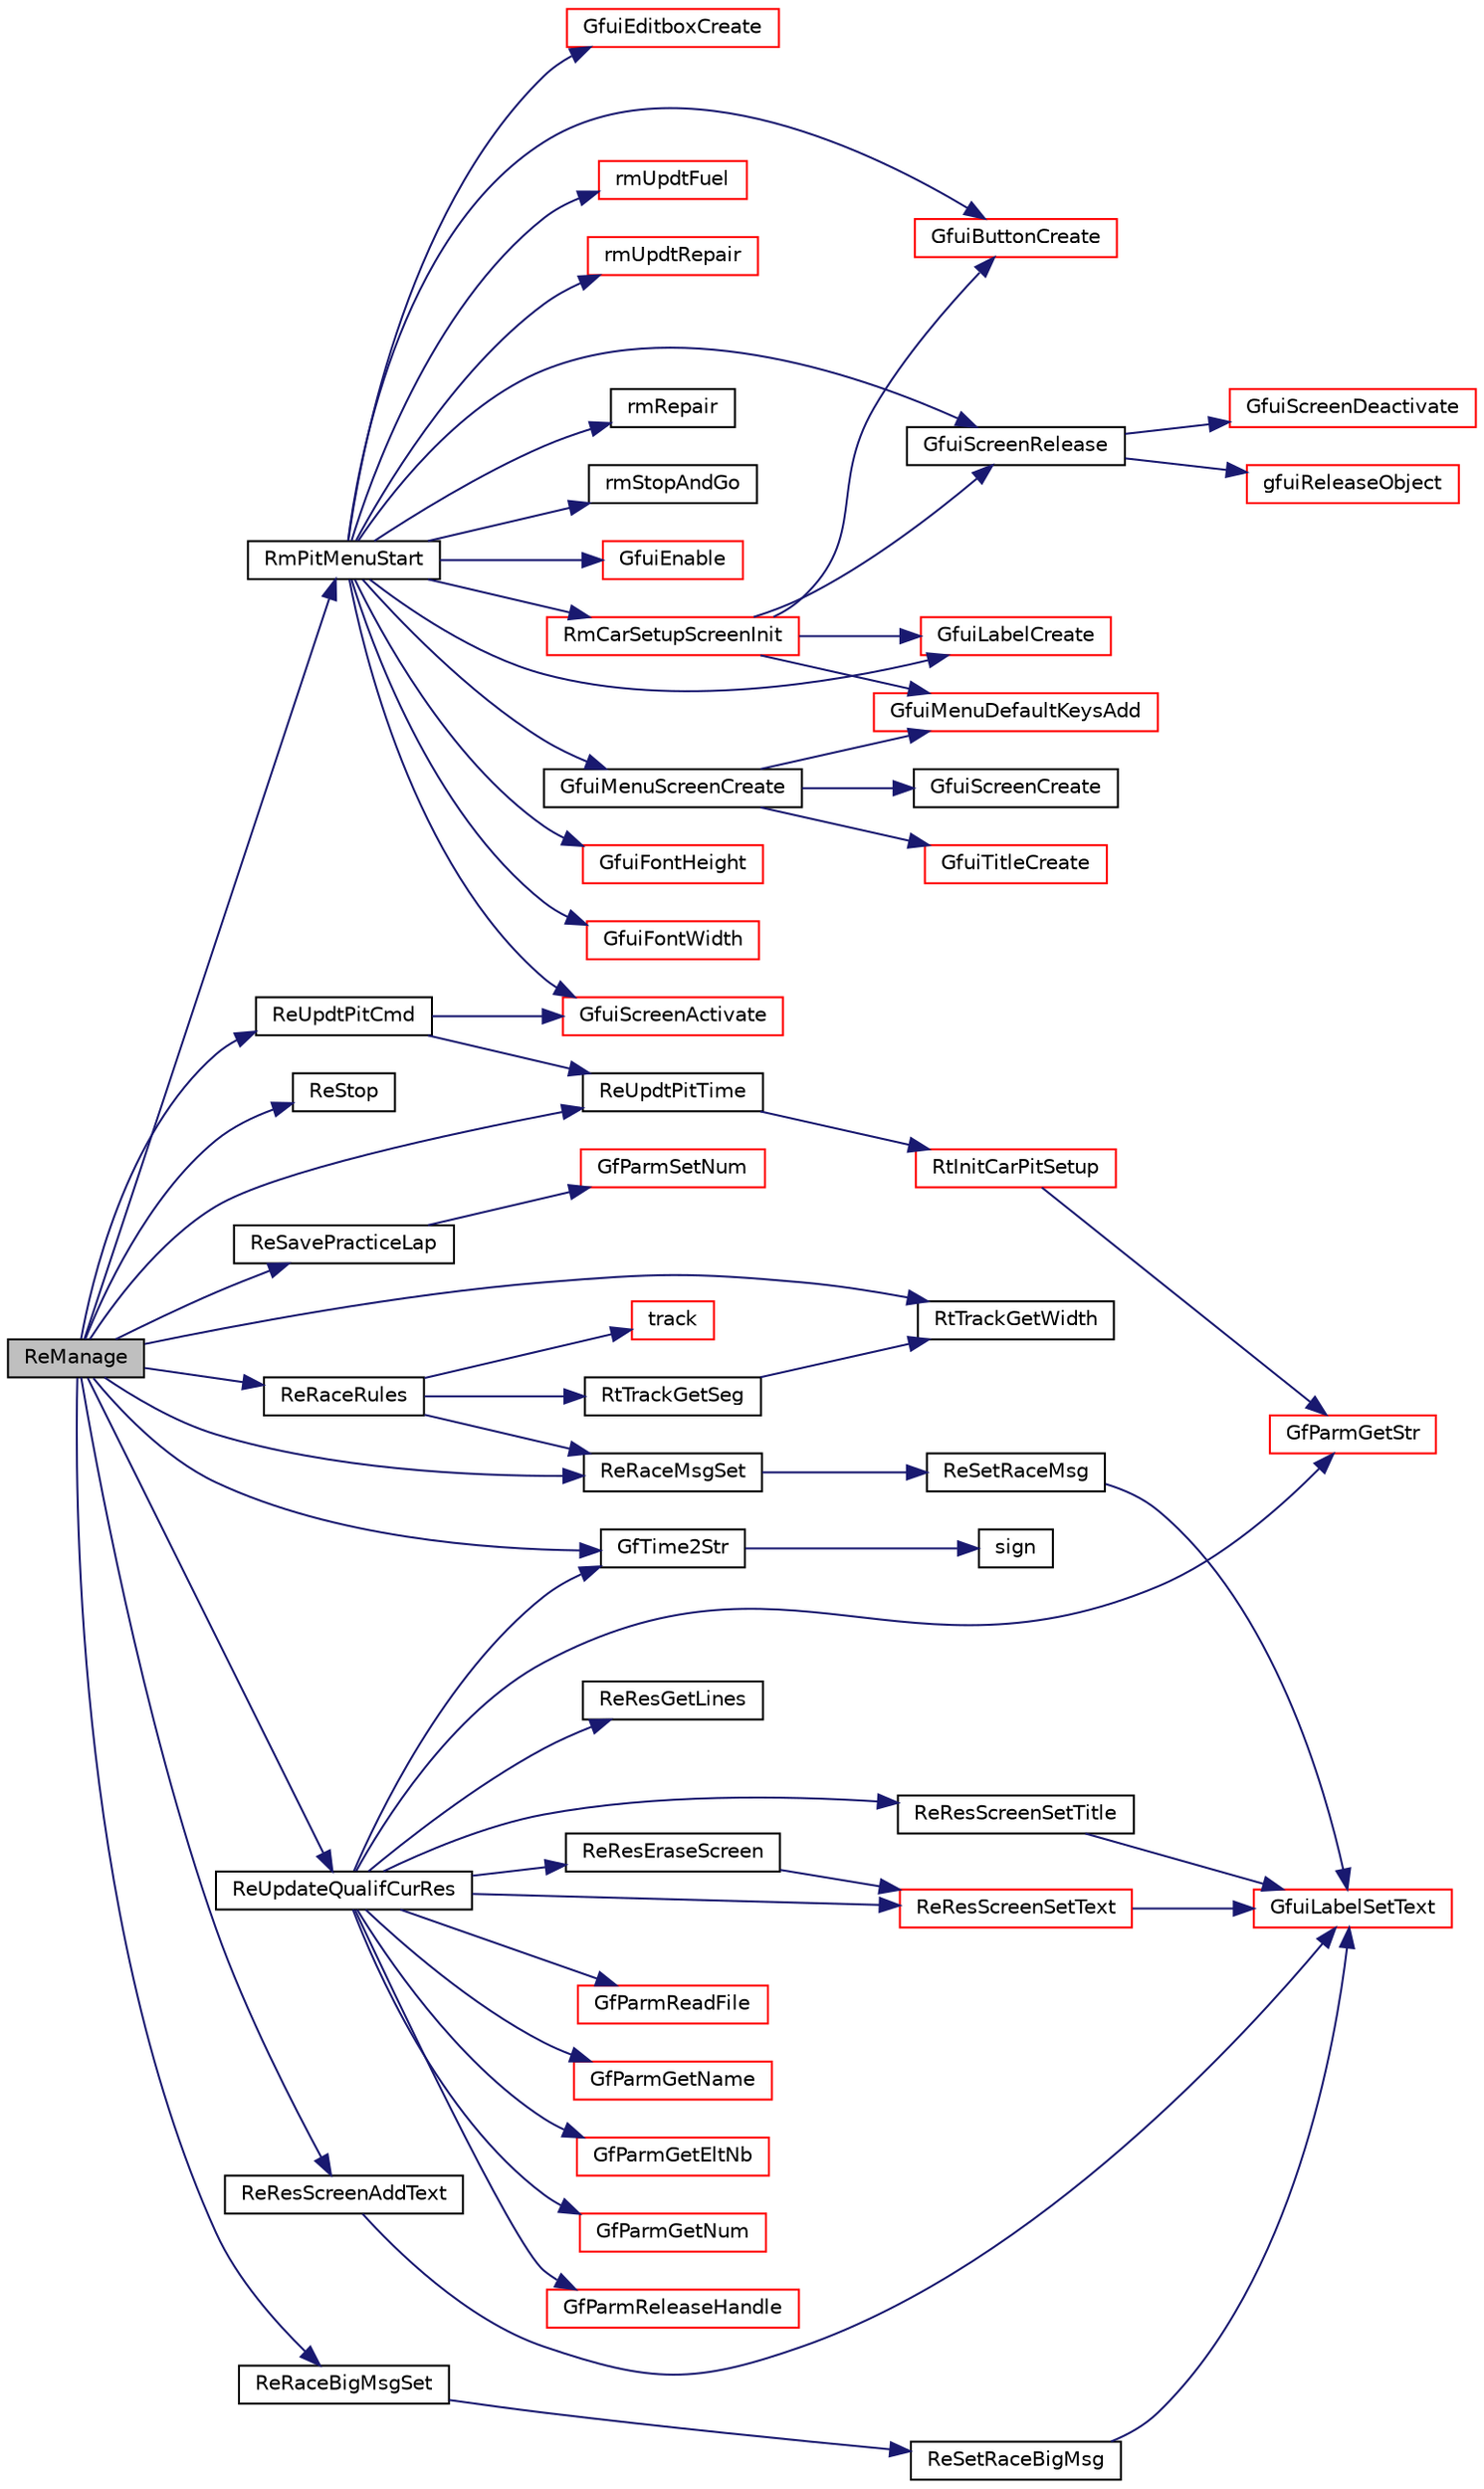 digraph "ReManage"
{
  edge [fontname="Helvetica",fontsize="10",labelfontname="Helvetica",labelfontsize="10"];
  node [fontname="Helvetica",fontsize="10",shape=record];
  rankdir="LR";
  Node1 [label="ReManage",height=0.2,width=0.4,color="black", fillcolor="grey75", style="filled", fontcolor="black"];
  Node1 -> Node2 [color="midnightblue",fontsize="10",style="solid",fontname="Helvetica"];
  Node2 [label="ReRaceMsgSet",height=0.2,width=0.4,color="black", fillcolor="white", style="filled",URL="$raceengine_8cpp.html#ab48ea94cf14c0384514c98e8666fd816"];
  Node2 -> Node3 [color="midnightblue",fontsize="10",style="solid",fontname="Helvetica"];
  Node3 [label="ReSetRaceMsg",height=0.2,width=0.4,color="black", fillcolor="white", style="filled",URL="$racegl_8cpp.html#aad980a0020557897bdf40cc877c8186b"];
  Node3 -> Node4 [color="midnightblue",fontsize="10",style="solid",fontname="Helvetica"];
  Node4 [label="GfuiLabelSetText",height=0.2,width=0.4,color="red", fillcolor="white", style="filled",URL="$group__gui.html#ga14f9a31e80f932a65f5bee3dec5a74af",tooltip="Change the text of a label. "];
  Node1 -> Node5 [color="midnightblue",fontsize="10",style="solid",fontname="Helvetica"];
  Node5 [label="RtTrackGetWidth",height=0.2,width=0.4,color="black", fillcolor="white", style="filled",URL="$group__tracktools.html#gaad9f106cbe7a2cca8e5e12976540f256",tooltip="Get the track width at the specified point. "];
  Node1 -> Node6 [color="midnightblue",fontsize="10",style="solid",fontname="Helvetica"];
  Node6 [label="ReStop",height=0.2,width=0.4,color="black", fillcolor="white", style="filled",URL="$raceengine_8cpp.html#ace58129caa6b6ea9b7c13e4b89135725"];
  Node1 -> Node7 [color="midnightblue",fontsize="10",style="solid",fontname="Helvetica"];
  Node7 [label="RmPitMenuStart",height=0.2,width=0.4,color="black", fillcolor="white", style="filled",URL="$group__racemantools.html#ga8c0feb024395d39840a78505890dbfff",tooltip="Pit menu. "];
  Node7 -> Node8 [color="midnightblue",fontsize="10",style="solid",fontname="Helvetica"];
  Node8 [label="GfuiScreenRelease",height=0.2,width=0.4,color="black", fillcolor="white", style="filled",URL="$group__gui.html#ga188b33e2755fc6c39199f60dd60cc6d5",tooltip="Release the given screen. "];
  Node8 -> Node9 [color="midnightblue",fontsize="10",style="solid",fontname="Helvetica"];
  Node9 [label="GfuiScreenDeactivate",height=0.2,width=0.4,color="red", fillcolor="white", style="filled",URL="$group__gui.html#gafcf1d3bd5cbc4b7b001fb1f35d3e1f83",tooltip="Deactivate the current screen. "];
  Node8 -> Node10 [color="midnightblue",fontsize="10",style="solid",fontname="Helvetica"];
  Node10 [label="gfuiReleaseObject",height=0.2,width=0.4,color="red", fillcolor="white", style="filled",URL="$gui_8h.html#a88978272c8b0faee3f8b2dd3ab4e707d"];
  Node7 -> Node11 [color="midnightblue",fontsize="10",style="solid",fontname="Helvetica"];
  Node11 [label="GfuiMenuScreenCreate",height=0.2,width=0.4,color="black", fillcolor="white", style="filled",URL="$group__gui.html#gab70812f22cff93bb3755501e56ded3a2",tooltip="Create a new menu screen. "];
  Node11 -> Node12 [color="midnightblue",fontsize="10",style="solid",fontname="Helvetica"];
  Node12 [label="GfuiScreenCreate",height=0.2,width=0.4,color="black", fillcolor="white", style="filled",URL="$group__gui.html#ga65a0c4e01e1517c7c6b0bd5adfcbb28b",tooltip="Create a new screen. "];
  Node11 -> Node13 [color="midnightblue",fontsize="10",style="solid",fontname="Helvetica"];
  Node13 [label="GfuiTitleCreate",height=0.2,width=0.4,color="red", fillcolor="white", style="filled",URL="$group__gui.html#ga2175b7439c4af8f85305dd64b5ebc7a9",tooltip="Add a Title to the screen. "];
  Node11 -> Node14 [color="midnightblue",fontsize="10",style="solid",fontname="Helvetica"];
  Node14 [label="GfuiMenuDefaultKeysAdd",height=0.2,width=0.4,color="red", fillcolor="white", style="filled",URL="$group__gui.html#ga1356d8b4565581dfac02dc43c4cba824",tooltip="Add the default menu keyboard callback to a screen. "];
  Node7 -> Node15 [color="midnightblue",fontsize="10",style="solid",fontname="Helvetica"];
  Node15 [label="GfuiLabelCreate",height=0.2,width=0.4,color="red", fillcolor="white", style="filled",URL="$group__gui.html#gab4145615769d37f74eb733b58f5345ee",tooltip="Add a label to a screen. "];
  Node7 -> Node16 [color="midnightblue",fontsize="10",style="solid",fontname="Helvetica"];
  Node16 [label="GfuiFontHeight",height=0.2,width=0.4,color="red", fillcolor="white", style="filled",URL="$guiobject_8cpp.html#a16c9a8131f2fa3e3ccabac1965c8666a"];
  Node7 -> Node17 [color="midnightblue",fontsize="10",style="solid",fontname="Helvetica"];
  Node17 [label="GfuiFontWidth",height=0.2,width=0.4,color="red", fillcolor="white", style="filled",URL="$guiobject_8cpp.html#a2ed095a2e38690deeb352913bac1024f"];
  Node7 -> Node18 [color="midnightblue",fontsize="10",style="solid",fontname="Helvetica"];
  Node18 [label="GfuiEditboxCreate",height=0.2,width=0.4,color="red", fillcolor="white", style="filled",URL="$group__gui.html#gaa9f8ff59f63c4c4959b20e60b3a01eb2",tooltip="Add a editbox to a screen. "];
  Node7 -> Node19 [color="midnightblue",fontsize="10",style="solid",fontname="Helvetica"];
  Node19 [label="rmUpdtFuel",height=0.2,width=0.4,color="red", fillcolor="white", style="filled",URL="$pitmenu_8cpp.html#affaae0f7647d911c25cc8dc0a6251243"];
  Node7 -> Node20 [color="midnightblue",fontsize="10",style="solid",fontname="Helvetica"];
  Node20 [label="rmUpdtRepair",height=0.2,width=0.4,color="red", fillcolor="white", style="filled",URL="$pitmenu_8cpp.html#ae889417d18ccbbe79d7b4353bf21d5ef"];
  Node7 -> Node21 [color="midnightblue",fontsize="10",style="solid",fontname="Helvetica"];
  Node21 [label="GfuiButtonCreate",height=0.2,width=0.4,color="red", fillcolor="white", style="filled",URL="$group__gui.html#ga48acf689c531b99051db5328023539fd",tooltip="Add a button to a screen. "];
  Node7 -> Node22 [color="midnightblue",fontsize="10",style="solid",fontname="Helvetica"];
  Node22 [label="rmRepair",height=0.2,width=0.4,color="black", fillcolor="white", style="filled",URL="$pitmenu_8cpp.html#a9c891df006360760600c5c9c0b289aaf"];
  Node7 -> Node23 [color="midnightblue",fontsize="10",style="solid",fontname="Helvetica"];
  Node23 [label="rmStopAndGo",height=0.2,width=0.4,color="black", fillcolor="white", style="filled",URL="$pitmenu_8cpp.html#a5240dfe365a4473dfdb5bfd2aadbc761"];
  Node7 -> Node24 [color="midnightblue",fontsize="10",style="solid",fontname="Helvetica"];
  Node24 [label="GfuiEnable",height=0.2,width=0.4,color="red", fillcolor="white", style="filled",URL="$group__gui.html#ga6e8e6932b5103bfa548539fc62cf7228",tooltip="Enable / Disable an object. "];
  Node7 -> Node25 [color="midnightblue",fontsize="10",style="solid",fontname="Helvetica"];
  Node25 [label="RmCarSetupScreenInit",height=0.2,width=0.4,color="red", fillcolor="white", style="filled",URL="$group__racemantools.html#gaf580553865926047292fa8da7cbaf50e",tooltip="Display car setup screen, for loading, saving and changing car setups. "];
  Node25 -> Node8 [color="midnightblue",fontsize="10",style="solid",fontname="Helvetica"];
  Node25 -> Node15 [color="midnightblue",fontsize="10",style="solid",fontname="Helvetica"];
  Node25 -> Node14 [color="midnightblue",fontsize="10",style="solid",fontname="Helvetica"];
  Node25 -> Node21 [color="midnightblue",fontsize="10",style="solid",fontname="Helvetica"];
  Node7 -> Node26 [color="midnightblue",fontsize="10",style="solid",fontname="Helvetica"];
  Node26 [label="GfuiScreenActivate",height=0.2,width=0.4,color="red", fillcolor="white", style="filled",URL="$group__gui.html#gadbbca757848adfdf2719c4678e30a0a2",tooltip="Activate a screen and make it current. "];
  Node1 -> Node27 [color="midnightblue",fontsize="10",style="solid",fontname="Helvetica"];
  Node27 [label="ReUpdtPitCmd",height=0.2,width=0.4,color="black", fillcolor="white", style="filled",URL="$raceengine_8cpp.html#a56f75f55f02675ca225e030645b6d152"];
  Node27 -> Node28 [color="midnightblue",fontsize="10",style="solid",fontname="Helvetica"];
  Node28 [label="ReUpdtPitTime",height=0.2,width=0.4,color="black", fillcolor="white", style="filled",URL="$raceengine_8cpp.html#a61d7d38674927f58f3357d7a6afb85d9"];
  Node28 -> Node29 [color="midnightblue",fontsize="10",style="solid",fontname="Helvetica"];
  Node29 [label="RtInitCarPitSetup",height=0.2,width=0.4,color="red", fillcolor="white", style="filled",URL="$group__setuptools.html#gaeac50f62aeee0f2e936bacc869143541",tooltip="Initialize tCarPitSetup from data in parameter set given in handle hdle. "];
  Node29 -> Node30 [color="midnightblue",fontsize="10",style="solid",fontname="Helvetica"];
  Node30 [label="GfParmGetStr",height=0.2,width=0.4,color="red", fillcolor="white", style="filled",URL="$group__paramsdata.html#gaa37bfd1fabd03d24fd50812c2330fa12",tooltip="Get a string parameter from the parameter set handle. "];
  Node27 -> Node26 [color="midnightblue",fontsize="10",style="solid",fontname="Helvetica"];
  Node1 -> Node28 [color="midnightblue",fontsize="10",style="solid",fontname="Helvetica"];
  Node1 -> Node31 [color="midnightblue",fontsize="10",style="solid",fontname="Helvetica"];
  Node31 [label="GfTime2Str",height=0.2,width=0.4,color="black", fillcolor="white", style="filled",URL="$group__screen.html#ga08bae5cfa88d58fc0a4e921f3923c164",tooltip="Convert a time in seconds (float) to an ascii string. "];
  Node31 -> Node32 [color="midnightblue",fontsize="10",style="solid",fontname="Helvetica"];
  Node32 [label="sign",height=0.2,width=0.4,color="black", fillcolor="white", style="filled",URL="$_math_functions_8h.html#a96c13b7e2b0a7c169ee21ca9d5597a2d"];
  Node1 -> Node33 [color="midnightblue",fontsize="10",style="solid",fontname="Helvetica"];
  Node33 [label="ReResScreenAddText",height=0.2,width=0.4,color="black", fillcolor="white", style="filled",URL="$racegl_8cpp.html#a97ee83d7da34fb809567674df5cc662f"];
  Node33 -> Node4 [color="midnightblue",fontsize="10",style="solid",fontname="Helvetica"];
  Node1 -> Node34 [color="midnightblue",fontsize="10",style="solid",fontname="Helvetica"];
  Node34 [label="ReSavePracticeLap",height=0.2,width=0.4,color="black", fillcolor="white", style="filled",URL="$raceresults_8cpp.html#aacd4f4fa747f940b53617802068e138b"];
  Node34 -> Node35 [color="midnightblue",fontsize="10",style="solid",fontname="Helvetica"];
  Node35 [label="GfParmSetNum",height=0.2,width=0.4,color="red", fillcolor="white", style="filled",URL="$group__paramsdata.html#gaeffbd4db596ae3239a35d7fbd3f442fa",tooltip="Set a numerical parameter in the parameter set handle. "];
  Node1 -> Node36 [color="midnightblue",fontsize="10",style="solid",fontname="Helvetica"];
  Node36 [label="ReUpdateQualifCurRes",height=0.2,width=0.4,color="black", fillcolor="white", style="filled",URL="$raceresults_8cpp.html#a269bb1e53a3eae7b78b877a435837acb"];
  Node36 -> Node37 [color="midnightblue",fontsize="10",style="solid",fontname="Helvetica"];
  Node37 [label="ReResEraseScreen",height=0.2,width=0.4,color="black", fillcolor="white", style="filled",URL="$racegl_8cpp.html#a727397b330edc0fcdeaa10e787d090cd"];
  Node37 -> Node38 [color="midnightblue",fontsize="10",style="solid",fontname="Helvetica"];
  Node38 [label="ReResScreenSetText",height=0.2,width=0.4,color="red", fillcolor="white", style="filled",URL="$racegl_8cpp.html#a411904c2aa4b64afe96b06a7c17c5995"];
  Node38 -> Node4 [color="midnightblue",fontsize="10",style="solid",fontname="Helvetica"];
  Node36 -> Node39 [color="midnightblue",fontsize="10",style="solid",fontname="Helvetica"];
  Node39 [label="ReResGetLines",height=0.2,width=0.4,color="black", fillcolor="white", style="filled",URL="$racegl_8cpp.html#abb169c247857dd86e5cc96fc36611fe5"];
  Node36 -> Node40 [color="midnightblue",fontsize="10",style="solid",fontname="Helvetica"];
  Node40 [label="ReResScreenSetTitle",height=0.2,width=0.4,color="black", fillcolor="white", style="filled",URL="$racegl_8cpp.html#ae808e43b2a0c507578abe33a757e9bec"];
  Node40 -> Node4 [color="midnightblue",fontsize="10",style="solid",fontname="Helvetica"];
  Node36 -> Node41 [color="midnightblue",fontsize="10",style="solid",fontname="Helvetica"];
  Node41 [label="GfParmReadFile",height=0.2,width=0.4,color="red", fillcolor="white", style="filled",URL="$group__paramsfile.html#ga86fccfc1b5f8abf4ef6546896abd1e4f",tooltip="Read parameter set from file and return handle to parameter set. "];
  Node36 -> Node42 [color="midnightblue",fontsize="10",style="solid",fontname="Helvetica"];
  Node42 [label="GfParmGetName",height=0.2,width=0.4,color="red", fillcolor="white", style="filled",URL="$group__paramsdata.html#gacf4558e2d3c35c6a69b2801eda4658ee",tooltip="Get the name property of the parameter set handle. "];
  Node36 -> Node43 [color="midnightblue",fontsize="10",style="solid",fontname="Helvetica"];
  Node43 [label="GfParmGetEltNb",height=0.2,width=0.4,color="red", fillcolor="white", style="filled",URL="$group__paramslist.html#ga8e57c951dca972b605a7978baa11c41b",tooltip="Count the number of subsections in a section in the parameter set handle. "];
  Node36 -> Node44 [color="midnightblue",fontsize="10",style="solid",fontname="Helvetica"];
  Node44 [label="GfParmGetNum",height=0.2,width=0.4,color="red", fillcolor="white", style="filled",URL="$group__paramsdata.html#ga57d6d6694c94482128c7b7bd6bf0a2e8",tooltip="Get a numerical parameter from the parameter set handle. "];
  Node36 -> Node31 [color="midnightblue",fontsize="10",style="solid",fontname="Helvetica"];
  Node36 -> Node38 [color="midnightblue",fontsize="10",style="solid",fontname="Helvetica"];
  Node36 -> Node30 [color="midnightblue",fontsize="10",style="solid",fontname="Helvetica"];
  Node36 -> Node45 [color="midnightblue",fontsize="10",style="solid",fontname="Helvetica"];
  Node45 [label="GfParmReleaseHandle",height=0.2,width=0.4,color="red", fillcolor="white", style="filled",URL="$group__paramsfile.html#ga1a1597d2697db41bcb9fdb64a6569761",tooltip="Release given parameter set handle parmHandle. "];
  Node1 -> Node46 [color="midnightblue",fontsize="10",style="solid",fontname="Helvetica"];
  Node46 [label="ReRaceBigMsgSet",height=0.2,width=0.4,color="black", fillcolor="white", style="filled",URL="$raceengine_8cpp.html#a000e495664ebe979c93e6a73a3140360"];
  Node46 -> Node47 [color="midnightblue",fontsize="10",style="solid",fontname="Helvetica"];
  Node47 [label="ReSetRaceBigMsg",height=0.2,width=0.4,color="black", fillcolor="white", style="filled",URL="$racegl_8cpp.html#a4c59665f68a1e122dccfb7dbc97aa408"];
  Node47 -> Node4 [color="midnightblue",fontsize="10",style="solid",fontname="Helvetica"];
  Node1 -> Node48 [color="midnightblue",fontsize="10",style="solid",fontname="Helvetica"];
  Node48 [label="ReRaceRules",height=0.2,width=0.4,color="black", fillcolor="white", style="filled",URL="$raceengine_8cpp.html#aa6a4dfca351c4ea09af2b3c2e1d8db1f"];
  Node48 -> Node49 [color="midnightblue",fontsize="10",style="solid",fontname="Helvetica"];
  Node49 [label="track",height=0.2,width=0.4,color="red", fillcolor="white", style="filled",URL="$trackitf_8cpp.html#a11a66512e15180ff8964831c9d7a1e96"];
  Node48 -> Node50 [color="midnightblue",fontsize="10",style="solid",fontname="Helvetica"];
  Node50 [label="RtTrackGetSeg",height=0.2,width=0.4,color="black", fillcolor="white", style="filled",URL="$robottools_8h.html#ac865e29e3d0ffd1091c55d40417dd713",tooltip="Get the current segment. "];
  Node50 -> Node5 [color="midnightblue",fontsize="10",style="solid",fontname="Helvetica"];
  Node48 -> Node2 [color="midnightblue",fontsize="10",style="solid",fontname="Helvetica"];
}
